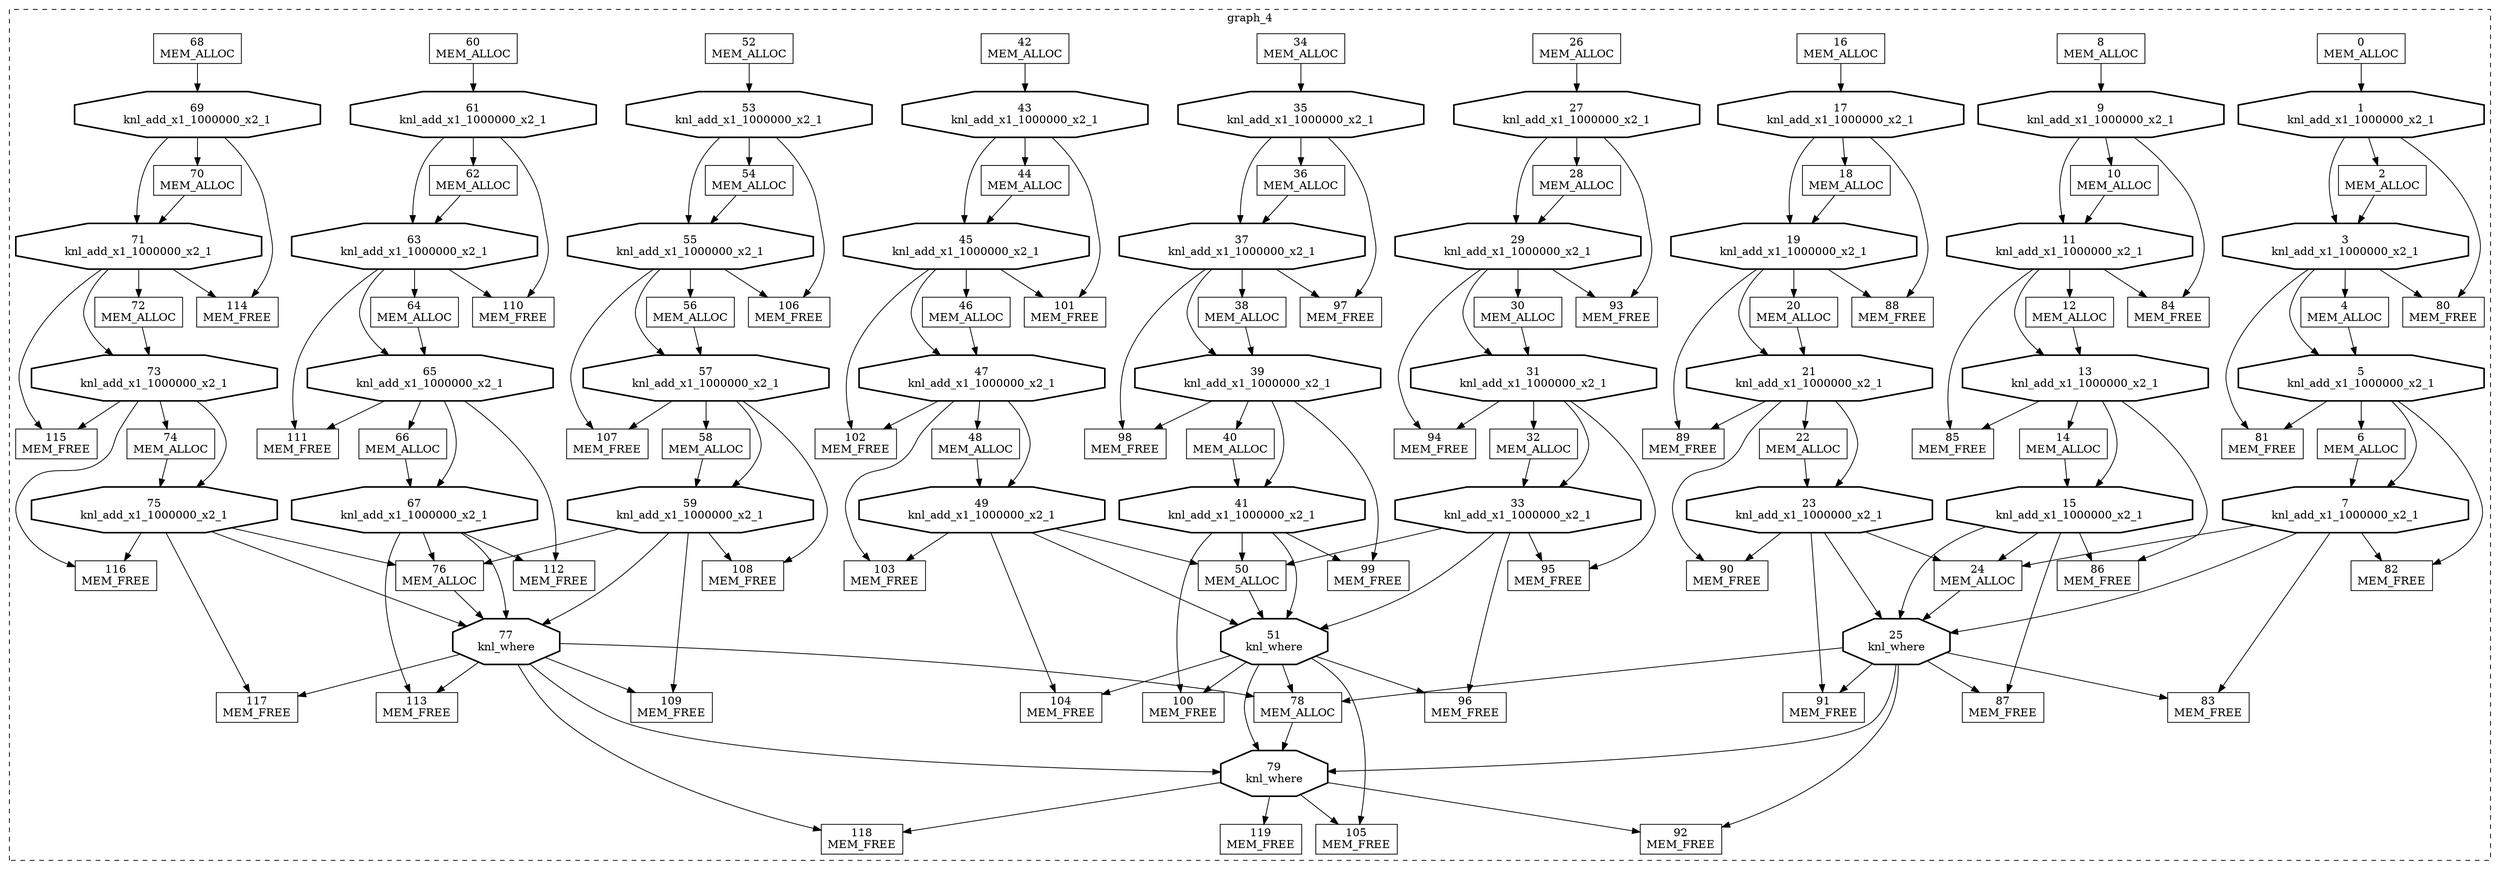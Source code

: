 digraph dot {
subgraph cluster_4 {
label="graph_4" graph[style="dashed"];
"graph_4_node_0"[style="solid" shape="rectangle" label="0
MEM_ALLOC
"];

"graph_4_node_1"[style="bold" shape="octagon" label="1
knl_add_x1_1000000_x2_1
"];

"graph_4_node_2"[style="solid" shape="rectangle" label="2
MEM_ALLOC
"];

"graph_4_node_3"[style="bold" shape="octagon" label="3
knl_add_x1_1000000_x2_1
"];

"graph_4_node_4"[style="solid" shape="rectangle" label="4
MEM_ALLOC
"];

"graph_4_node_5"[style="bold" shape="octagon" label="5
knl_add_x1_1000000_x2_1
"];

"graph_4_node_6"[style="solid" shape="rectangle" label="6
MEM_ALLOC
"];

"graph_4_node_7"[style="bold" shape="octagon" label="7
knl_add_x1_1000000_x2_1
"];

"graph_4_node_8"[style="solid" shape="rectangle" label="8
MEM_ALLOC
"];

"graph_4_node_9"[style="bold" shape="octagon" label="9
knl_add_x1_1000000_x2_1
"];

"graph_4_node_10"[style="solid" shape="rectangle" label="10
MEM_ALLOC
"];

"graph_4_node_11"[style="bold" shape="octagon" label="11
knl_add_x1_1000000_x2_1
"];

"graph_4_node_12"[style="solid" shape="rectangle" label="12
MEM_ALLOC
"];

"graph_4_node_13"[style="bold" shape="octagon" label="13
knl_add_x1_1000000_x2_1
"];

"graph_4_node_14"[style="solid" shape="rectangle" label="14
MEM_ALLOC
"];

"graph_4_node_15"[style="bold" shape="octagon" label="15
knl_add_x1_1000000_x2_1
"];

"graph_4_node_16"[style="solid" shape="rectangle" label="16
MEM_ALLOC
"];

"graph_4_node_17"[style="bold" shape="octagon" label="17
knl_add_x1_1000000_x2_1
"];

"graph_4_node_18"[style="solid" shape="rectangle" label="18
MEM_ALLOC
"];

"graph_4_node_19"[style="bold" shape="octagon" label="19
knl_add_x1_1000000_x2_1
"];

"graph_4_node_20"[style="solid" shape="rectangle" label="20
MEM_ALLOC
"];

"graph_4_node_21"[style="bold" shape="octagon" label="21
knl_add_x1_1000000_x2_1
"];

"graph_4_node_22"[style="solid" shape="rectangle" label="22
MEM_ALLOC
"];

"graph_4_node_23"[style="bold" shape="octagon" label="23
knl_add_x1_1000000_x2_1
"];

"graph_4_node_24"[style="solid" shape="rectangle" label="24
MEM_ALLOC
"];

"graph_4_node_25"[style="bold" shape="octagon" label="25
knl_where
"];

"graph_4_node_26"[style="solid" shape="rectangle" label="26
MEM_ALLOC
"];

"graph_4_node_27"[style="bold" shape="octagon" label="27
knl_add_x1_1000000_x2_1
"];

"graph_4_node_28"[style="solid" shape="rectangle" label="28
MEM_ALLOC
"];

"graph_4_node_29"[style="bold" shape="octagon" label="29
knl_add_x1_1000000_x2_1
"];

"graph_4_node_30"[style="solid" shape="rectangle" label="30
MEM_ALLOC
"];

"graph_4_node_31"[style="bold" shape="octagon" label="31
knl_add_x1_1000000_x2_1
"];

"graph_4_node_32"[style="solid" shape="rectangle" label="32
MEM_ALLOC
"];

"graph_4_node_33"[style="bold" shape="octagon" label="33
knl_add_x1_1000000_x2_1
"];

"graph_4_node_34"[style="solid" shape="rectangle" label="34
MEM_ALLOC
"];

"graph_4_node_35"[style="bold" shape="octagon" label="35
knl_add_x1_1000000_x2_1
"];

"graph_4_node_36"[style="solid" shape="rectangle" label="36
MEM_ALLOC
"];

"graph_4_node_37"[style="bold" shape="octagon" label="37
knl_add_x1_1000000_x2_1
"];

"graph_4_node_38"[style="solid" shape="rectangle" label="38
MEM_ALLOC
"];

"graph_4_node_39"[style="bold" shape="octagon" label="39
knl_add_x1_1000000_x2_1
"];

"graph_4_node_40"[style="solid" shape="rectangle" label="40
MEM_ALLOC
"];

"graph_4_node_41"[style="bold" shape="octagon" label="41
knl_add_x1_1000000_x2_1
"];

"graph_4_node_42"[style="solid" shape="rectangle" label="42
MEM_ALLOC
"];

"graph_4_node_43"[style="bold" shape="octagon" label="43
knl_add_x1_1000000_x2_1
"];

"graph_4_node_44"[style="solid" shape="rectangle" label="44
MEM_ALLOC
"];

"graph_4_node_45"[style="bold" shape="octagon" label="45
knl_add_x1_1000000_x2_1
"];

"graph_4_node_46"[style="solid" shape="rectangle" label="46
MEM_ALLOC
"];

"graph_4_node_47"[style="bold" shape="octagon" label="47
knl_add_x1_1000000_x2_1
"];

"graph_4_node_48"[style="solid" shape="rectangle" label="48
MEM_ALLOC
"];

"graph_4_node_49"[style="bold" shape="octagon" label="49
knl_add_x1_1000000_x2_1
"];

"graph_4_node_50"[style="solid" shape="rectangle" label="50
MEM_ALLOC
"];

"graph_4_node_51"[style="bold" shape="octagon" label="51
knl_where
"];

"graph_4_node_52"[style="solid" shape="rectangle" label="52
MEM_ALLOC
"];

"graph_4_node_53"[style="bold" shape="octagon" label="53
knl_add_x1_1000000_x2_1
"];

"graph_4_node_54"[style="solid" shape="rectangle" label="54
MEM_ALLOC
"];

"graph_4_node_55"[style="bold" shape="octagon" label="55
knl_add_x1_1000000_x2_1
"];

"graph_4_node_56"[style="solid" shape="rectangle" label="56
MEM_ALLOC
"];

"graph_4_node_57"[style="bold" shape="octagon" label="57
knl_add_x1_1000000_x2_1
"];

"graph_4_node_58"[style="solid" shape="rectangle" label="58
MEM_ALLOC
"];

"graph_4_node_59"[style="bold" shape="octagon" label="59
knl_add_x1_1000000_x2_1
"];

"graph_4_node_60"[style="solid" shape="rectangle" label="60
MEM_ALLOC
"];

"graph_4_node_61"[style="bold" shape="octagon" label="61
knl_add_x1_1000000_x2_1
"];

"graph_4_node_62"[style="solid" shape="rectangle" label="62
MEM_ALLOC
"];

"graph_4_node_63"[style="bold" shape="octagon" label="63
knl_add_x1_1000000_x2_1
"];

"graph_4_node_64"[style="solid" shape="rectangle" label="64
MEM_ALLOC
"];

"graph_4_node_65"[style="bold" shape="octagon" label="65
knl_add_x1_1000000_x2_1
"];

"graph_4_node_66"[style="solid" shape="rectangle" label="66
MEM_ALLOC
"];

"graph_4_node_67"[style="bold" shape="octagon" label="67
knl_add_x1_1000000_x2_1
"];

"graph_4_node_68"[style="solid" shape="rectangle" label="68
MEM_ALLOC
"];

"graph_4_node_69"[style="bold" shape="octagon" label="69
knl_add_x1_1000000_x2_1
"];

"graph_4_node_70"[style="solid" shape="rectangle" label="70
MEM_ALLOC
"];

"graph_4_node_71"[style="bold" shape="octagon" label="71
knl_add_x1_1000000_x2_1
"];

"graph_4_node_72"[style="solid" shape="rectangle" label="72
MEM_ALLOC
"];

"graph_4_node_73"[style="bold" shape="octagon" label="73
knl_add_x1_1000000_x2_1
"];

"graph_4_node_74"[style="solid" shape="rectangle" label="74
MEM_ALLOC
"];

"graph_4_node_75"[style="bold" shape="octagon" label="75
knl_add_x1_1000000_x2_1
"];

"graph_4_node_76"[style="solid" shape="rectangle" label="76
MEM_ALLOC
"];

"graph_4_node_77"[style="bold" shape="octagon" label="77
knl_where
"];

"graph_4_node_78"[style="solid" shape="rectangle" label="78
MEM_ALLOC
"];

"graph_4_node_79"[style="bold" shape="octagon" label="79
knl_where
"];

"graph_4_node_80"[style="solid" shape="rectangle" label="80
MEM_FREE
"];

"graph_4_node_81"[style="solid" shape="rectangle" label="81
MEM_FREE
"];

"graph_4_node_82"[style="solid" shape="rectangle" label="82
MEM_FREE
"];

"graph_4_node_83"[style="solid" shape="rectangle" label="83
MEM_FREE
"];

"graph_4_node_84"[style="solid" shape="rectangle" label="84
MEM_FREE
"];

"graph_4_node_85"[style="solid" shape="rectangle" label="85
MEM_FREE
"];

"graph_4_node_86"[style="solid" shape="rectangle" label="86
MEM_FREE
"];

"graph_4_node_87"[style="solid" shape="rectangle" label="87
MEM_FREE
"];

"graph_4_node_88"[style="solid" shape="rectangle" label="88
MEM_FREE
"];

"graph_4_node_89"[style="solid" shape="rectangle" label="89
MEM_FREE
"];

"graph_4_node_90"[style="solid" shape="rectangle" label="90
MEM_FREE
"];

"graph_4_node_91"[style="solid" shape="rectangle" label="91
MEM_FREE
"];

"graph_4_node_92"[style="solid" shape="rectangle" label="92
MEM_FREE
"];

"graph_4_node_93"[style="solid" shape="rectangle" label="93
MEM_FREE
"];

"graph_4_node_94"[style="solid" shape="rectangle" label="94
MEM_FREE
"];

"graph_4_node_95"[style="solid" shape="rectangle" label="95
MEM_FREE
"];

"graph_4_node_96"[style="solid" shape="rectangle" label="96
MEM_FREE
"];

"graph_4_node_97"[style="solid" shape="rectangle" label="97
MEM_FREE
"];

"graph_4_node_98"[style="solid" shape="rectangle" label="98
MEM_FREE
"];

"graph_4_node_99"[style="solid" shape="rectangle" label="99
MEM_FREE
"];

"graph_4_node_100"[style="solid" shape="rectangle" label="100
MEM_FREE
"];

"graph_4_node_101"[style="solid" shape="rectangle" label="101
MEM_FREE
"];

"graph_4_node_102"[style="solid" shape="rectangle" label="102
MEM_FREE
"];

"graph_4_node_103"[style="solid" shape="rectangle" label="103
MEM_FREE
"];

"graph_4_node_104"[style="solid" shape="rectangle" label="104
MEM_FREE
"];

"graph_4_node_105"[style="solid" shape="rectangle" label="105
MEM_FREE
"];

"graph_4_node_106"[style="solid" shape="rectangle" label="106
MEM_FREE
"];

"graph_4_node_107"[style="solid" shape="rectangle" label="107
MEM_FREE
"];

"graph_4_node_108"[style="solid" shape="rectangle" label="108
MEM_FREE
"];

"graph_4_node_109"[style="solid" shape="rectangle" label="109
MEM_FREE
"];

"graph_4_node_110"[style="solid" shape="rectangle" label="110
MEM_FREE
"];

"graph_4_node_111"[style="solid" shape="rectangle" label="111
MEM_FREE
"];

"graph_4_node_112"[style="solid" shape="rectangle" label="112
MEM_FREE
"];

"graph_4_node_113"[style="solid" shape="rectangle" label="113
MEM_FREE
"];

"graph_4_node_114"[style="solid" shape="rectangle" label="114
MEM_FREE
"];

"graph_4_node_115"[style="solid" shape="rectangle" label="115
MEM_FREE
"];

"graph_4_node_116"[style="solid" shape="rectangle" label="116
MEM_FREE
"];

"graph_4_node_117"[style="solid" shape="rectangle" label="117
MEM_FREE
"];

"graph_4_node_118"[style="solid" shape="rectangle" label="118
MEM_FREE
"];

"graph_4_node_119"[style="solid" shape="rectangle" label="119
MEM_FREE
"];

"graph_4_node_0" -> "graph_4_node_1";
"graph_4_node_1" -> "graph_4_node_2";
"graph_4_node_1" -> "graph_4_node_3";
"graph_4_node_1" -> "graph_4_node_80";
"graph_4_node_2" -> "graph_4_node_3";
"graph_4_node_3" -> "graph_4_node_4";
"graph_4_node_3" -> "graph_4_node_5";
"graph_4_node_3" -> "graph_4_node_80";
"graph_4_node_3" -> "graph_4_node_81";
"graph_4_node_4" -> "graph_4_node_5";
"graph_4_node_5" -> "graph_4_node_6";
"graph_4_node_5" -> "graph_4_node_7";
"graph_4_node_5" -> "graph_4_node_81";
"graph_4_node_5" -> "graph_4_node_82";
"graph_4_node_6" -> "graph_4_node_7";
"graph_4_node_7" -> "graph_4_node_24";
"graph_4_node_7" -> "graph_4_node_25";
"graph_4_node_7" -> "graph_4_node_82";
"graph_4_node_7" -> "graph_4_node_83";
"graph_4_node_8" -> "graph_4_node_9";
"graph_4_node_9" -> "graph_4_node_10";
"graph_4_node_9" -> "graph_4_node_11";
"graph_4_node_9" -> "graph_4_node_84";
"graph_4_node_10" -> "graph_4_node_11";
"graph_4_node_11" -> "graph_4_node_12";
"graph_4_node_11" -> "graph_4_node_13";
"graph_4_node_11" -> "graph_4_node_84";
"graph_4_node_11" -> "graph_4_node_85";
"graph_4_node_12" -> "graph_4_node_13";
"graph_4_node_13" -> "graph_4_node_14";
"graph_4_node_13" -> "graph_4_node_15";
"graph_4_node_13" -> "graph_4_node_85";
"graph_4_node_13" -> "graph_4_node_86";
"graph_4_node_14" -> "graph_4_node_15";
"graph_4_node_15" -> "graph_4_node_24";
"graph_4_node_15" -> "graph_4_node_25";
"graph_4_node_15" -> "graph_4_node_86";
"graph_4_node_15" -> "graph_4_node_87";
"graph_4_node_16" -> "graph_4_node_17";
"graph_4_node_17" -> "graph_4_node_18";
"graph_4_node_17" -> "graph_4_node_19";
"graph_4_node_17" -> "graph_4_node_88";
"graph_4_node_18" -> "graph_4_node_19";
"graph_4_node_19" -> "graph_4_node_20";
"graph_4_node_19" -> "graph_4_node_21";
"graph_4_node_19" -> "graph_4_node_88";
"graph_4_node_19" -> "graph_4_node_89";
"graph_4_node_20" -> "graph_4_node_21";
"graph_4_node_21" -> "graph_4_node_22";
"graph_4_node_21" -> "graph_4_node_23";
"graph_4_node_21" -> "graph_4_node_89";
"graph_4_node_21" -> "graph_4_node_90";
"graph_4_node_22" -> "graph_4_node_23";
"graph_4_node_23" -> "graph_4_node_24";
"graph_4_node_23" -> "graph_4_node_25";
"graph_4_node_23" -> "graph_4_node_90";
"graph_4_node_23" -> "graph_4_node_91";
"graph_4_node_24" -> "graph_4_node_25";
"graph_4_node_25" -> "graph_4_node_78";
"graph_4_node_25" -> "graph_4_node_79";
"graph_4_node_25" -> "graph_4_node_83";
"graph_4_node_25" -> "graph_4_node_87";
"graph_4_node_25" -> "graph_4_node_91";
"graph_4_node_25" -> "graph_4_node_92";
"graph_4_node_26" -> "graph_4_node_27";
"graph_4_node_27" -> "graph_4_node_28";
"graph_4_node_27" -> "graph_4_node_29";
"graph_4_node_27" -> "graph_4_node_93";
"graph_4_node_28" -> "graph_4_node_29";
"graph_4_node_29" -> "graph_4_node_30";
"graph_4_node_29" -> "graph_4_node_31";
"graph_4_node_29" -> "graph_4_node_93";
"graph_4_node_29" -> "graph_4_node_94";
"graph_4_node_30" -> "graph_4_node_31";
"graph_4_node_31" -> "graph_4_node_32";
"graph_4_node_31" -> "graph_4_node_33";
"graph_4_node_31" -> "graph_4_node_94";
"graph_4_node_31" -> "graph_4_node_95";
"graph_4_node_32" -> "graph_4_node_33";
"graph_4_node_33" -> "graph_4_node_50";
"graph_4_node_33" -> "graph_4_node_51";
"graph_4_node_33" -> "graph_4_node_95";
"graph_4_node_33" -> "graph_4_node_96";
"graph_4_node_34" -> "graph_4_node_35";
"graph_4_node_35" -> "graph_4_node_36";
"graph_4_node_35" -> "graph_4_node_37";
"graph_4_node_35" -> "graph_4_node_97";
"graph_4_node_36" -> "graph_4_node_37";
"graph_4_node_37" -> "graph_4_node_38";
"graph_4_node_37" -> "graph_4_node_39";
"graph_4_node_37" -> "graph_4_node_97";
"graph_4_node_37" -> "graph_4_node_98";
"graph_4_node_38" -> "graph_4_node_39";
"graph_4_node_39" -> "graph_4_node_40";
"graph_4_node_39" -> "graph_4_node_41";
"graph_4_node_39" -> "graph_4_node_98";
"graph_4_node_39" -> "graph_4_node_99";
"graph_4_node_40" -> "graph_4_node_41";
"graph_4_node_41" -> "graph_4_node_50";
"graph_4_node_41" -> "graph_4_node_51";
"graph_4_node_41" -> "graph_4_node_99";
"graph_4_node_41" -> "graph_4_node_100";
"graph_4_node_42" -> "graph_4_node_43";
"graph_4_node_43" -> "graph_4_node_44";
"graph_4_node_43" -> "graph_4_node_45";
"graph_4_node_43" -> "graph_4_node_101";
"graph_4_node_44" -> "graph_4_node_45";
"graph_4_node_45" -> "graph_4_node_46";
"graph_4_node_45" -> "graph_4_node_47";
"graph_4_node_45" -> "graph_4_node_101";
"graph_4_node_45" -> "graph_4_node_102";
"graph_4_node_46" -> "graph_4_node_47";
"graph_4_node_47" -> "graph_4_node_48";
"graph_4_node_47" -> "graph_4_node_49";
"graph_4_node_47" -> "graph_4_node_102";
"graph_4_node_47" -> "graph_4_node_103";
"graph_4_node_48" -> "graph_4_node_49";
"graph_4_node_49" -> "graph_4_node_50";
"graph_4_node_49" -> "graph_4_node_51";
"graph_4_node_49" -> "graph_4_node_103";
"graph_4_node_49" -> "graph_4_node_104";
"graph_4_node_50" -> "graph_4_node_51";
"graph_4_node_51" -> "graph_4_node_78";
"graph_4_node_51" -> "graph_4_node_79";
"graph_4_node_51" -> "graph_4_node_96";
"graph_4_node_51" -> "graph_4_node_100";
"graph_4_node_51" -> "graph_4_node_104";
"graph_4_node_51" -> "graph_4_node_105";
"graph_4_node_52" -> "graph_4_node_53";
"graph_4_node_53" -> "graph_4_node_54";
"graph_4_node_53" -> "graph_4_node_55";
"graph_4_node_53" -> "graph_4_node_106";
"graph_4_node_54" -> "graph_4_node_55";
"graph_4_node_55" -> "graph_4_node_56";
"graph_4_node_55" -> "graph_4_node_57";
"graph_4_node_55" -> "graph_4_node_106";
"graph_4_node_55" -> "graph_4_node_107";
"graph_4_node_56" -> "graph_4_node_57";
"graph_4_node_57" -> "graph_4_node_58";
"graph_4_node_57" -> "graph_4_node_59";
"graph_4_node_57" -> "graph_4_node_107";
"graph_4_node_57" -> "graph_4_node_108";
"graph_4_node_58" -> "graph_4_node_59";
"graph_4_node_59" -> "graph_4_node_76";
"graph_4_node_59" -> "graph_4_node_77";
"graph_4_node_59" -> "graph_4_node_108";
"graph_4_node_59" -> "graph_4_node_109";
"graph_4_node_60" -> "graph_4_node_61";
"graph_4_node_61" -> "graph_4_node_62";
"graph_4_node_61" -> "graph_4_node_63";
"graph_4_node_61" -> "graph_4_node_110";
"graph_4_node_62" -> "graph_4_node_63";
"graph_4_node_63" -> "graph_4_node_64";
"graph_4_node_63" -> "graph_4_node_65";
"graph_4_node_63" -> "graph_4_node_110";
"graph_4_node_63" -> "graph_4_node_111";
"graph_4_node_64" -> "graph_4_node_65";
"graph_4_node_65" -> "graph_4_node_66";
"graph_4_node_65" -> "graph_4_node_67";
"graph_4_node_65" -> "graph_4_node_111";
"graph_4_node_65" -> "graph_4_node_112";
"graph_4_node_66" -> "graph_4_node_67";
"graph_4_node_67" -> "graph_4_node_76";
"graph_4_node_67" -> "graph_4_node_77";
"graph_4_node_67" -> "graph_4_node_112";
"graph_4_node_67" -> "graph_4_node_113";
"graph_4_node_68" -> "graph_4_node_69";
"graph_4_node_69" -> "graph_4_node_70";
"graph_4_node_69" -> "graph_4_node_71";
"graph_4_node_69" -> "graph_4_node_114";
"graph_4_node_70" -> "graph_4_node_71";
"graph_4_node_71" -> "graph_4_node_72";
"graph_4_node_71" -> "graph_4_node_73";
"graph_4_node_71" -> "graph_4_node_114";
"graph_4_node_71" -> "graph_4_node_115";
"graph_4_node_72" -> "graph_4_node_73";
"graph_4_node_73" -> "graph_4_node_74";
"graph_4_node_73" -> "graph_4_node_75";
"graph_4_node_73" -> "graph_4_node_115";
"graph_4_node_73" -> "graph_4_node_116";
"graph_4_node_74" -> "graph_4_node_75";
"graph_4_node_75" -> "graph_4_node_76";
"graph_4_node_75" -> "graph_4_node_77";
"graph_4_node_75" -> "graph_4_node_116";
"graph_4_node_75" -> "graph_4_node_117";
"graph_4_node_76" -> "graph_4_node_77";
"graph_4_node_77" -> "graph_4_node_78";
"graph_4_node_77" -> "graph_4_node_79";
"graph_4_node_77" -> "graph_4_node_109";
"graph_4_node_77" -> "graph_4_node_113";
"graph_4_node_77" -> "graph_4_node_117";
"graph_4_node_77" -> "graph_4_node_118";
"graph_4_node_78" -> "graph_4_node_79";
"graph_4_node_79" -> "graph_4_node_92";
"graph_4_node_79" -> "graph_4_node_105";
"graph_4_node_79" -> "graph_4_node_118";
"graph_4_node_79" -> "graph_4_node_119";
}
}
